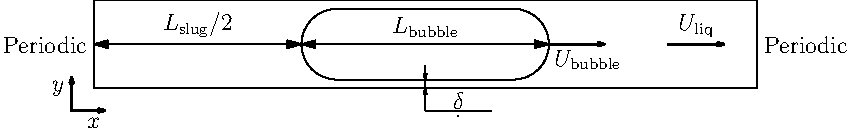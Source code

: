 size(15cm,5cm);

pair A=(-7.5,0), B=(-7.5,2), C=(7.5,2), D=(7.5,0);

//\node[left] at (-7.5,1) {$\frac{\partial C}{\partial n}=0$};
//\node[right] at (7.5,1) {$C_0$};
//\node[above] at (0,2) {$\frac{\partial C}{\partial n}=0$};
//\node[below] at (0,0) {$\frac{\partial C}{\partial n}=0$};
//\draw (1,1) circle (1);

//draw(unitsquare);
draw (A--B--C--D--cycle);
//draw("$\partial_x C = 0$",(A+B)*0.5,W);
draw("Periodic",(A+B)*0.5,W);
//draw("$\partial_y C = 0$",(C+B)*0.5,N);
//draw("$\partial_y C = 0$",(A+D)*0.5,S);

pair bubble_vel_top=B+(C-B)*0.8;
pair bubble_vel_bottom=A+(D-A)*0.8;



//draw("$C_0$",(C+D)*0.5,E);
draw("Periodic",(C+D)*0.5,E);

pair AxisCenter=(-8,-0.5);

draw(AxisCenter--AxisCenter+(0.75,0),linewidth(0.4mm),Arrow(1mm));
draw(AxisCenter--AxisCenter+(0,0.75),linewidth(0.4mm),Arrow(1mm));

draw("$x$",AxisCenter+(0.5,0),S);
draw("$y$",AxisCenter+(0,0.5),W);
//draw(circle(0,r));
real rad=0.8;
real bubble_length=4;
pair right_sphere=A+5.0/10.0*(D-A)+bubble_length/2.0+(0.0,1.0);
pair left_sphere=right_sphere-(bubble_length,0);
path p1=arc(right_sphere,rad,-90,90);
path p2=arc(left_sphere,rad,90,270);

draw("$U_{\mathrm{bubble}}$",right_sphere+(rad,0),SE);
draw(right_sphere+(rad,0)--right_sphere+(rad,0)+(1.25,0),linewidth(0.4mm),Arrow(1mm));
//draw("$U_{\mathrm{bubble}}$",bubble_vel_bottom,N);
//draw(bubble_vel_bottom+(-0.5,0.1)--bubble_vel_bottom+(0.75,0.1),linewidth(0.4mm),Arrow(1mm));


draw("$L_{\mathrm{slug}}/2$",0.5*(A+(0,1)+left_sphere+(-rad,0)),N);
draw(A+(0,1)--left_sphere+(-rad,0),Arrows(7bp));

draw("$L_{\mathrm{bubble}}$",0.5*(right_sphere+left_sphere),N);
draw(left_sphere+(-rad,0)--right_sphere+(rad,0),Arrows(7bp));


//path P=arc(0,R,step,0);
draw(p1);
draw(p2);
draw(right_sphere+(0,rad)--left_sphere+(0,rad));
draw(right_sphere+(0,-rad)--left_sphere+(0,-rad));
draw((0,-0.5)--(0,0.5),Arrow(3bp,Relative(0.5)));
draw((0,0.5)--(0,-0.5),Arrow(3bp,Relative(0.3)));
draw((0,-0.5)--(1.5,-0.5));
draw("$\delta$",0.5*((0,-0.5)+(1.5,-0.5))+(0,-0.12),N);

draw("$U_{\mathrm{liq}}$",C+(-2,-1)+(0.625,0),N);
draw(C+(-2,-1)--C+(-2,-1)+(1.25,0),linewidth(0.4mm),Arrow(1mm));


//draw((0,1-rad)--(0,0),Arrows(FillDraw(-10,10,black)));
